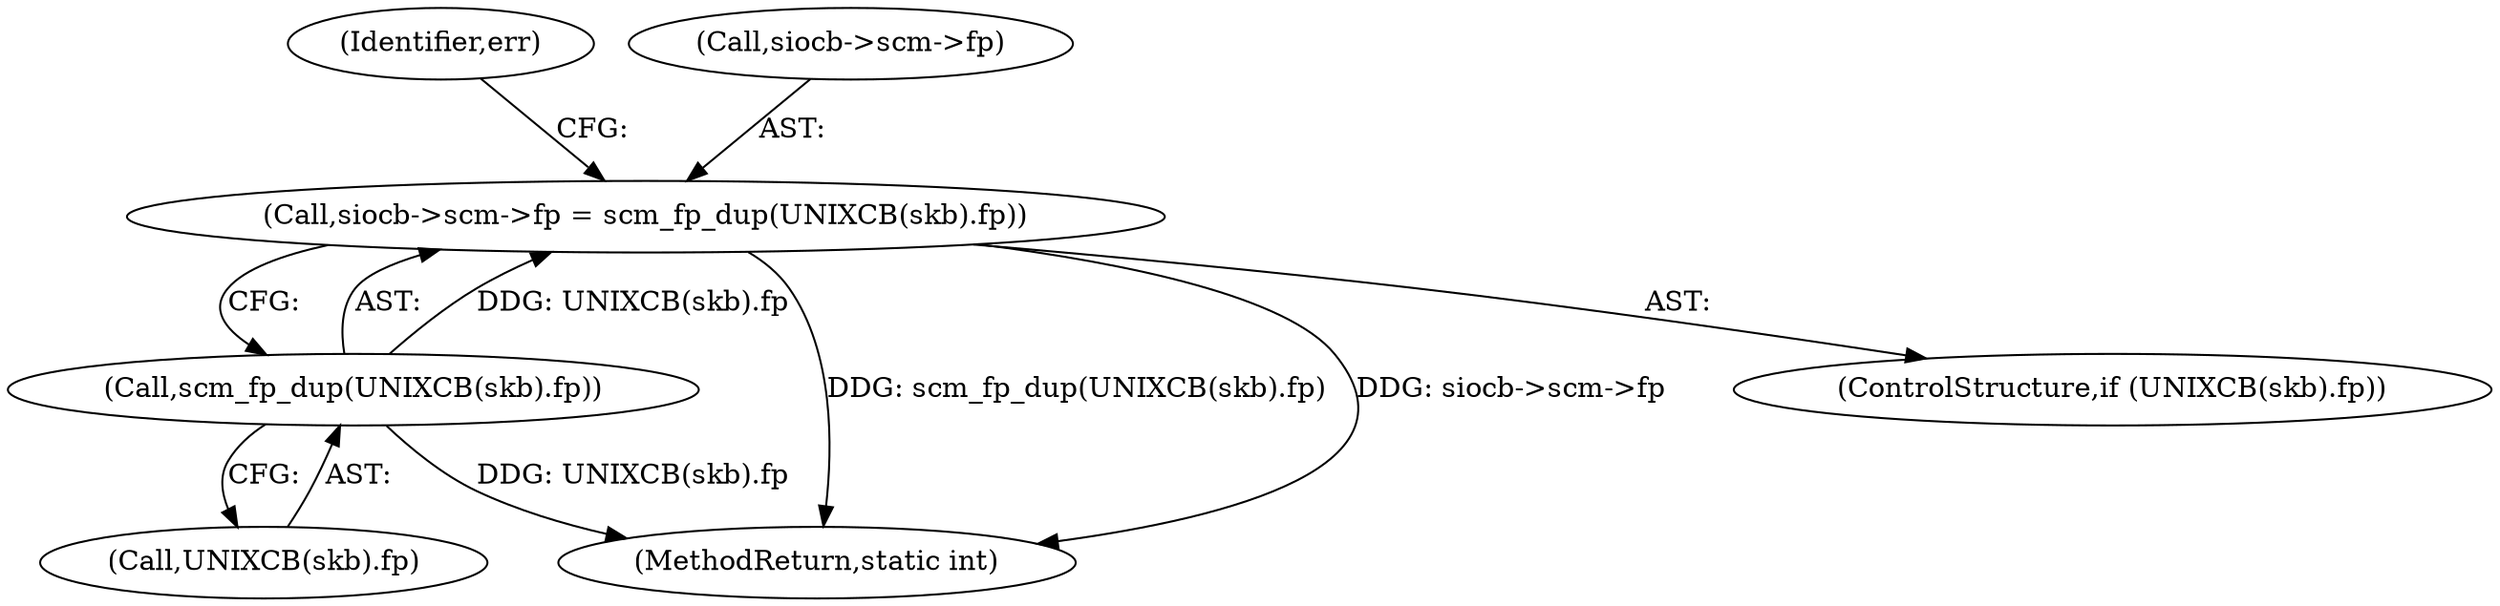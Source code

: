 digraph "0_linux_f3d3342602f8bcbf37d7c46641cb9bca7618eb1c_35@pointer" {
"1000345" [label="(Call,siocb->scm->fp = scm_fp_dup(UNIXCB(skb).fp))"];
"1000351" [label="(Call,scm_fp_dup(UNIXCB(skb).fp))"];
"1000388" [label="(MethodReturn,static int)"];
"1000352" [label="(Call,UNIXCB(skb).fp)"];
"1000357" [label="(Identifier,err)"];
"1000345" [label="(Call,siocb->scm->fp = scm_fp_dup(UNIXCB(skb).fp))"];
"1000340" [label="(ControlStructure,if (UNIXCB(skb).fp))"];
"1000351" [label="(Call,scm_fp_dup(UNIXCB(skb).fp))"];
"1000346" [label="(Call,siocb->scm->fp)"];
"1000345" -> "1000340"  [label="AST: "];
"1000345" -> "1000351"  [label="CFG: "];
"1000346" -> "1000345"  [label="AST: "];
"1000351" -> "1000345"  [label="AST: "];
"1000357" -> "1000345"  [label="CFG: "];
"1000345" -> "1000388"  [label="DDG: scm_fp_dup(UNIXCB(skb).fp)"];
"1000345" -> "1000388"  [label="DDG: siocb->scm->fp"];
"1000351" -> "1000345"  [label="DDG: UNIXCB(skb).fp"];
"1000351" -> "1000352"  [label="CFG: "];
"1000352" -> "1000351"  [label="AST: "];
"1000351" -> "1000388"  [label="DDG: UNIXCB(skb).fp"];
}
